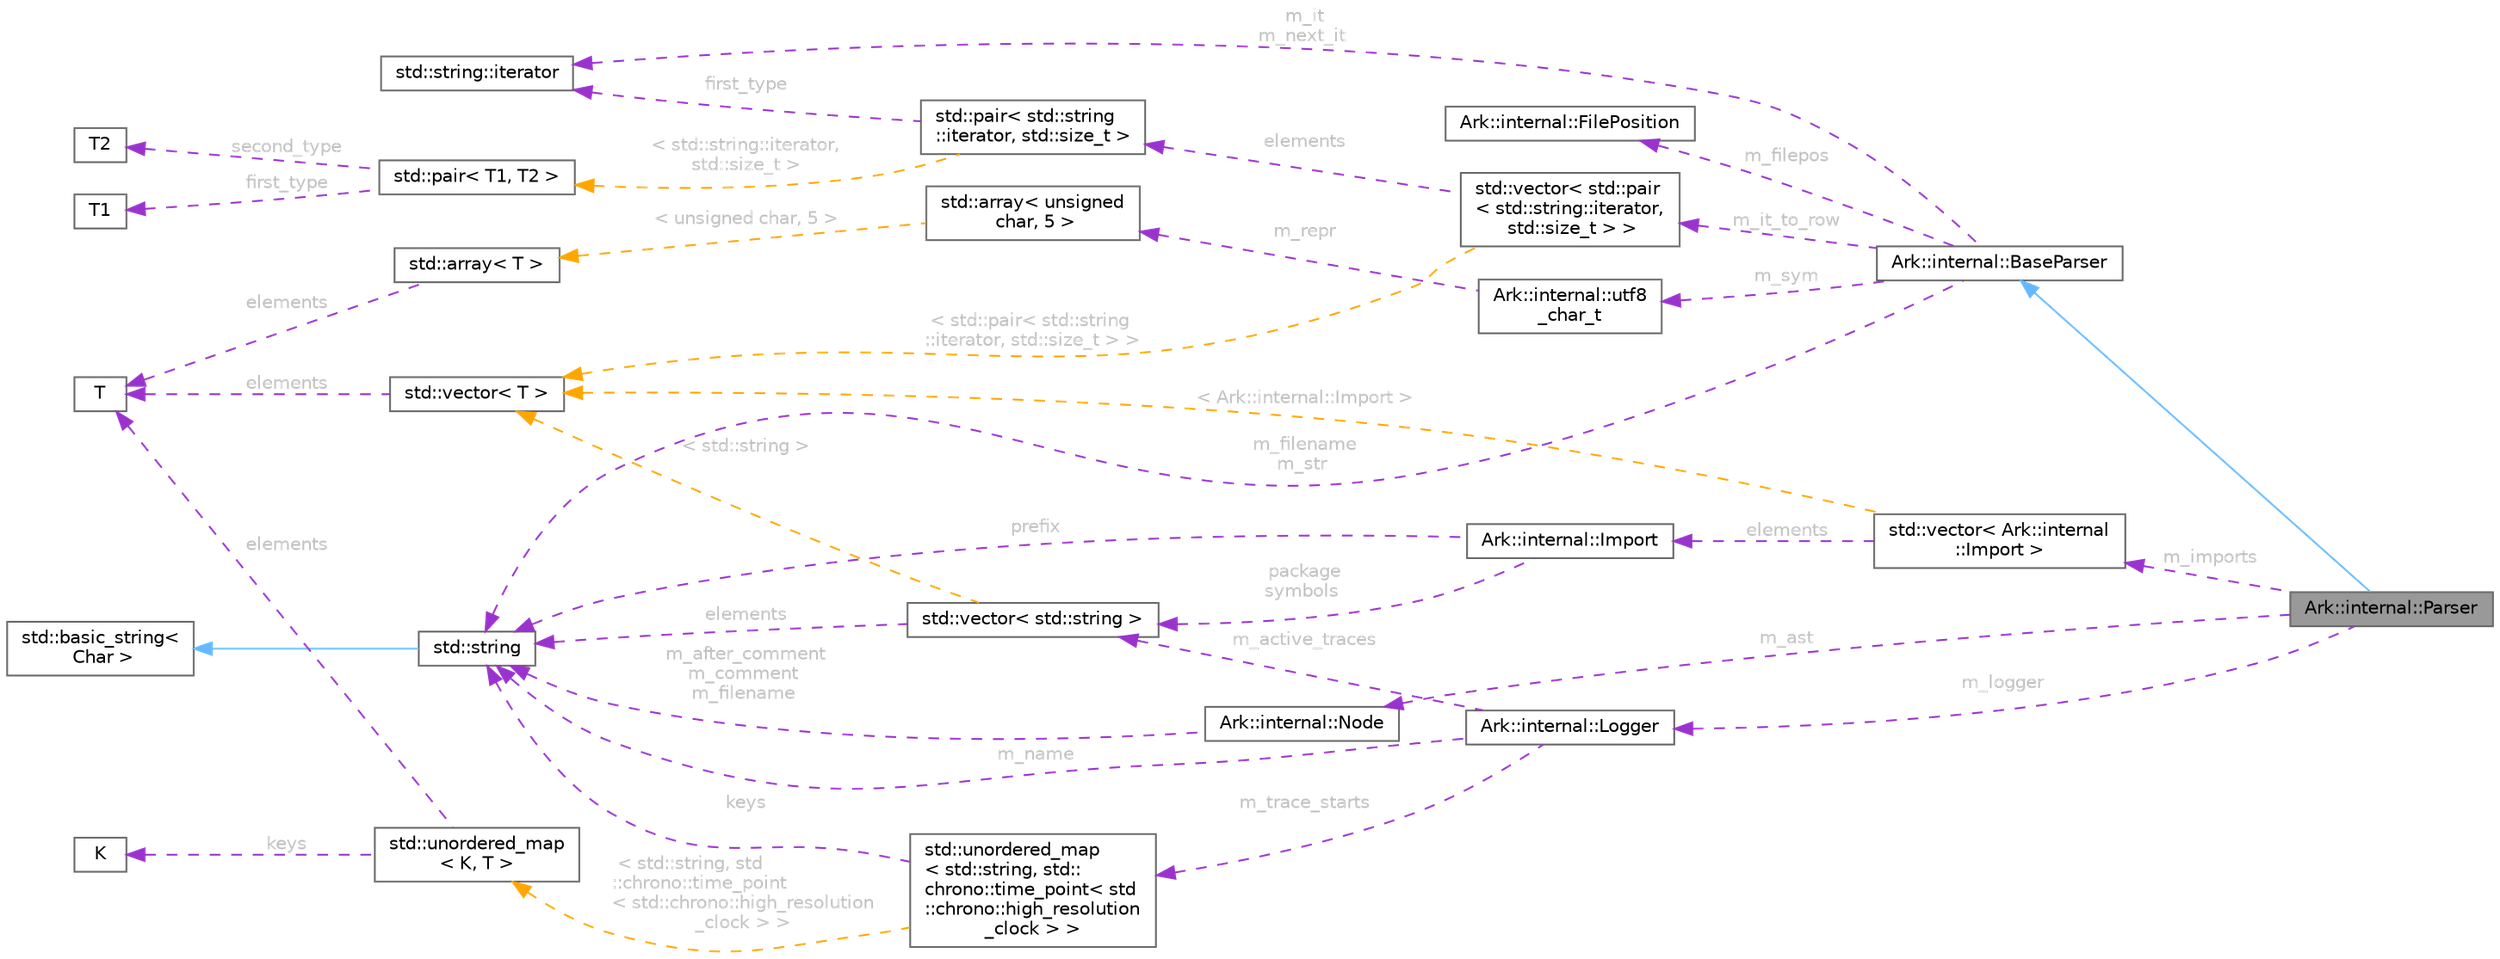 digraph "Ark::internal::Parser"
{
 // INTERACTIVE_SVG=YES
 // LATEX_PDF_SIZE
  bgcolor="transparent";
  edge [fontname=Helvetica,fontsize=10,labelfontname=Helvetica,labelfontsize=10];
  node [fontname=Helvetica,fontsize=10,shape=box,height=0.2,width=0.4];
  rankdir="LR";
  Node1 [id="Node000001",label="Ark::internal::Parser",height=0.2,width=0.4,color="gray40", fillcolor="grey60", style="filled", fontcolor="black",tooltip=" "];
  Node2 -> Node1 [id="edge1_Node000001_Node000002",dir="back",color="steelblue1",style="solid",tooltip=" "];
  Node2 [id="Node000002",label="Ark::internal::BaseParser",height=0.2,width=0.4,color="gray40", fillcolor="white", style="filled",URL="$d8/d00/classArk_1_1internal_1_1BaseParser.html",tooltip=" "];
  Node3 -> Node2 [id="edge2_Node000002_Node000003",dir="back",color="darkorchid3",style="dashed",tooltip=" ",label=" m_filename\nm_str",fontcolor="grey" ];
  Node3 [id="Node000003",label="std::string",height=0.2,width=0.4,color="gray40", fillcolor="white", style="filled",tooltip=" "];
  Node4 -> Node3 [id="edge3_Node000003_Node000004",dir="back",color="steelblue1",style="solid",tooltip=" "];
  Node4 [id="Node000004",label="std::basic_string\<\l Char \>",height=0.2,width=0.4,color="gray40", fillcolor="white", style="filled",tooltip=" "];
  Node5 -> Node2 [id="edge4_Node000002_Node000005",dir="back",color="darkorchid3",style="dashed",tooltip=" ",label=" m_it_to_row",fontcolor="grey" ];
  Node5 [id="Node000005",label="std::vector\< std::pair\l\< std::string::iterator,\l std::size_t \> \>",height=0.2,width=0.4,color="gray40", fillcolor="white", style="filled",tooltip=" "];
  Node6 -> Node5 [id="edge5_Node000005_Node000006",dir="back",color="darkorchid3",style="dashed",tooltip=" ",label=" elements",fontcolor="grey" ];
  Node6 [id="Node000006",label="std::pair\< std::string\l::iterator, std::size_t \>",height=0.2,width=0.4,color="gray40", fillcolor="white", style="filled",tooltip=" "];
  Node7 -> Node6 [id="edge6_Node000006_Node000007",dir="back",color="darkorchid3",style="dashed",tooltip=" ",label=" first_type",fontcolor="grey" ];
  Node7 [id="Node000007",label="std::string::iterator",height=0.2,width=0.4,color="gray40", fillcolor="white", style="filled",tooltip=" "];
  Node8 -> Node6 [id="edge7_Node000006_Node000008",dir="back",color="orange",style="dashed",tooltip=" ",label=" \< std::string::iterator,\l std::size_t \>",fontcolor="grey" ];
  Node8 [id="Node000008",label="std::pair\< T1, T2 \>",height=0.2,width=0.4,color="gray40", fillcolor="white", style="filled",tooltip=" "];
  Node9 -> Node8 [id="edge8_Node000008_Node000009",dir="back",color="darkorchid3",style="dashed",tooltip=" ",label=" first_type",fontcolor="grey" ];
  Node9 [id="Node000009",label="T1",height=0.2,width=0.4,color="gray40", fillcolor="white", style="filled",tooltip=" "];
  Node10 -> Node8 [id="edge9_Node000008_Node000010",dir="back",color="darkorchid3",style="dashed",tooltip=" ",label=" second_type",fontcolor="grey" ];
  Node10 [id="Node000010",label="T2",height=0.2,width=0.4,color="gray40", fillcolor="white", style="filled",tooltip=" "];
  Node11 -> Node5 [id="edge10_Node000005_Node000011",dir="back",color="orange",style="dashed",tooltip=" ",label=" \< std::pair\< std::string\l::iterator, std::size_t \> \>",fontcolor="grey" ];
  Node11 [id="Node000011",label="std::vector\< T \>",height=0.2,width=0.4,color="gray40", fillcolor="white", style="filled",tooltip=" "];
  Node12 -> Node11 [id="edge11_Node000011_Node000012",dir="back",color="darkorchid3",style="dashed",tooltip=" ",label=" elements",fontcolor="grey" ];
  Node12 [id="Node000012",label="T",height=0.2,width=0.4,color="gray40", fillcolor="white", style="filled",tooltip=" "];
  Node7 -> Node2 [id="edge12_Node000002_Node000007",dir="back",color="darkorchid3",style="dashed",tooltip=" ",label=" m_it\nm_next_it",fontcolor="grey" ];
  Node13 -> Node2 [id="edge13_Node000002_Node000013",dir="back",color="darkorchid3",style="dashed",tooltip=" ",label=" m_sym",fontcolor="grey" ];
  Node13 [id="Node000013",label="Ark::internal::utf8\l_char_t",height=0.2,width=0.4,color="gray40", fillcolor="white", style="filled",URL="$df/d83/classArk_1_1internal_1_1utf8__char__t.html",tooltip=" "];
  Node14 -> Node13 [id="edge14_Node000013_Node000014",dir="back",color="darkorchid3",style="dashed",tooltip=" ",label=" m_repr",fontcolor="grey" ];
  Node14 [id="Node000014",label="std::array\< unsigned\l char, 5 \>",height=0.2,width=0.4,color="gray40", fillcolor="white", style="filled",tooltip=" "];
  Node15 -> Node14 [id="edge15_Node000014_Node000015",dir="back",color="orange",style="dashed",tooltip=" ",label=" \< unsigned char, 5 \>",fontcolor="grey" ];
  Node15 [id="Node000015",label="std::array\< T \>",height=0.2,width=0.4,color="gray40", fillcolor="white", style="filled",tooltip=" "];
  Node12 -> Node15 [id="edge16_Node000015_Node000012",dir="back",color="darkorchid3",style="dashed",tooltip=" ",label=" elements",fontcolor="grey" ];
  Node16 -> Node2 [id="edge17_Node000002_Node000016",dir="back",color="darkorchid3",style="dashed",tooltip=" ",label=" m_filepos",fontcolor="grey" ];
  Node16 [id="Node000016",label="Ark::internal::FilePosition",height=0.2,width=0.4,color="gray40", fillcolor="white", style="filled",URL="$dd/d0e/structArk_1_1internal_1_1FilePosition.html",tooltip="Describe a position in a given file ; handled by the BaseParser."];
  Node17 -> Node1 [id="edge18_Node000001_Node000017",dir="back",color="darkorchid3",style="dashed",tooltip=" ",label=" m_logger",fontcolor="grey" ];
  Node17 [id="Node000017",label="Ark::internal::Logger",height=0.2,width=0.4,color="gray40", fillcolor="white", style="filled",URL="$d6/d2f/classArk_1_1internal_1_1Logger.html",tooltip=" "];
  Node3 -> Node17 [id="edge19_Node000017_Node000003",dir="back",color="darkorchid3",style="dashed",tooltip=" ",label=" m_name",fontcolor="grey" ];
  Node18 -> Node17 [id="edge20_Node000017_Node000018",dir="back",color="darkorchid3",style="dashed",tooltip=" ",label=" m_trace_starts",fontcolor="grey" ];
  Node18 [id="Node000018",label="std::unordered_map\l\< std::string, std::\lchrono::time_point\< std\l::chrono::high_resolution\l_clock \> \>",height=0.2,width=0.4,color="gray40", fillcolor="white", style="filled",tooltip=" "];
  Node3 -> Node18 [id="edge21_Node000018_Node000003",dir="back",color="darkorchid3",style="dashed",tooltip=" ",label=" keys",fontcolor="grey" ];
  Node19 -> Node18 [id="edge22_Node000018_Node000019",dir="back",color="orange",style="dashed",tooltip=" ",label=" \< std::string, std\l::chrono::time_point\l\< std::chrono::high_resolution\l_clock \> \>",fontcolor="grey" ];
  Node19 [id="Node000019",label="std::unordered_map\l\< K, T \>",height=0.2,width=0.4,color="gray40", fillcolor="white", style="filled",tooltip=" "];
  Node20 -> Node19 [id="edge23_Node000019_Node000020",dir="back",color="darkorchid3",style="dashed",tooltip=" ",label=" keys",fontcolor="grey" ];
  Node20 [id="Node000020",label="K",height=0.2,width=0.4,color="gray40", fillcolor="white", style="filled",tooltip=" "];
  Node12 -> Node19 [id="edge24_Node000019_Node000012",dir="back",color="darkorchid3",style="dashed",tooltip=" ",label=" elements",fontcolor="grey" ];
  Node21 -> Node17 [id="edge25_Node000017_Node000021",dir="back",color="darkorchid3",style="dashed",tooltip=" ",label=" m_active_traces",fontcolor="grey" ];
  Node21 [id="Node000021",label="std::vector\< std::string \>",height=0.2,width=0.4,color="gray40", fillcolor="white", style="filled",tooltip=" "];
  Node3 -> Node21 [id="edge26_Node000021_Node000003",dir="back",color="darkorchid3",style="dashed",tooltip=" ",label=" elements",fontcolor="grey" ];
  Node11 -> Node21 [id="edge27_Node000021_Node000011",dir="back",color="orange",style="dashed",tooltip=" ",label=" \< std::string \>",fontcolor="grey" ];
  Node22 -> Node1 [id="edge28_Node000001_Node000022",dir="back",color="darkorchid3",style="dashed",tooltip=" ",label=" m_ast",fontcolor="grey" ];
  Node22 [id="Node000022",label="Ark::internal::Node",height=0.2,width=0.4,color="gray40", fillcolor="white", style="filled",URL="$dc/d9e/classArk_1_1internal_1_1Node.html",tooltip="A node of an Abstract Syntax Tree for ArkScript."];
  Node3 -> Node22 [id="edge29_Node000022_Node000003",dir="back",color="darkorchid3",style="dashed",tooltip=" ",label=" m_after_comment\nm_comment\nm_filename",fontcolor="grey" ];
  Node23 -> Node1 [id="edge30_Node000001_Node000023",dir="back",color="darkorchid3",style="dashed",tooltip=" ",label=" m_imports",fontcolor="grey" ];
  Node23 [id="Node000023",label="std::vector\< Ark::internal\l::Import \>",height=0.2,width=0.4,color="gray40", fillcolor="white", style="filled",tooltip=" "];
  Node24 -> Node23 [id="edge31_Node000023_Node000024",dir="back",color="darkorchid3",style="dashed",tooltip=" ",label=" elements",fontcolor="grey" ];
  Node24 [id="Node000024",label="Ark::internal::Import",height=0.2,width=0.4,color="gray40", fillcolor="white", style="filled",URL="$da/d03/structArk_1_1internal_1_1Import.html",tooltip=" "];
  Node3 -> Node24 [id="edge32_Node000024_Node000003",dir="back",color="darkorchid3",style="dashed",tooltip=" ",label=" prefix",fontcolor="grey" ];
  Node21 -> Node24 [id="edge33_Node000024_Node000021",dir="back",color="darkorchid3",style="dashed",tooltip=" ",label=" package\nsymbols",fontcolor="grey" ];
  Node11 -> Node23 [id="edge34_Node000023_Node000011",dir="back",color="orange",style="dashed",tooltip=" ",label=" \< Ark::internal::Import \>",fontcolor="grey" ];
}
